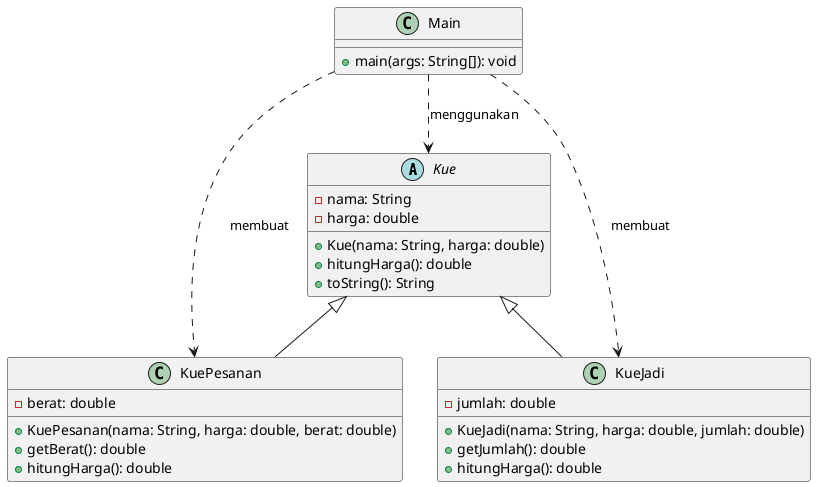 @startuml

abstract class Kue {
    - nama: String
    - harga: double
    + Kue(nama: String, harga: double)
    + hitungHarga(): double
    + toString(): String
}

class KuePesanan {
    - berat: double
    + KuePesanan(nama: String, harga: double, berat: double)
    + getBerat(): double
    + hitungHarga(): double
}

class KueJadi {
    - jumlah: double
    + KueJadi(nama: String, harga: double, jumlah: double)
    + getJumlah(): double
    + hitungHarga(): double
}

class Main {
    + main(args: String[]): void
}

Kue <|-- KuePesanan
Kue <|-- KueJadi

Main ..> Kue : menggunakan
Main ..> KuePesanan : membuat
Main ..> KueJadi : membuat

@enduml